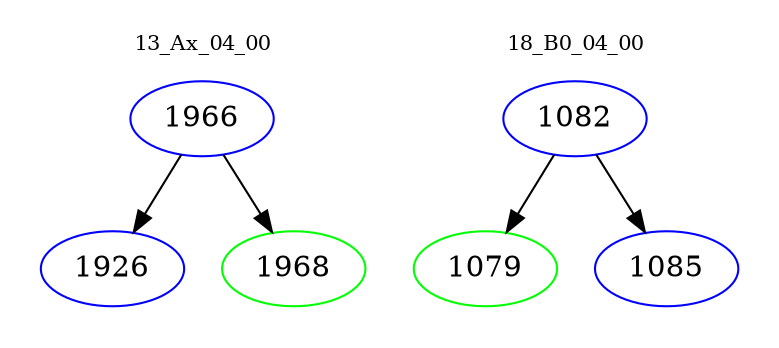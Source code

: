 digraph{
subgraph cluster_0 {
color = white
label = "13_Ax_04_00";
fontsize=10;
T0_1966 [label="1966", color="blue"]
T0_1966 -> T0_1926 [color="black"]
T0_1926 [label="1926", color="blue"]
T0_1966 -> T0_1968 [color="black"]
T0_1968 [label="1968", color="green"]
}
subgraph cluster_1 {
color = white
label = "18_B0_04_00";
fontsize=10;
T1_1082 [label="1082", color="blue"]
T1_1082 -> T1_1079 [color="black"]
T1_1079 [label="1079", color="green"]
T1_1082 -> T1_1085 [color="black"]
T1_1085 [label="1085", color="blue"]
}
}
